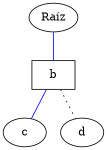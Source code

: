 graph nombre_del_diagrama {
     // Este atributo se aplica al diagrama en si mismo, y modifica el tamaño
     size="1,1";
     // El atributo label (etiqueta) puede usarse para modificar el título de un nodo
     a [label="Raíz"];
     // Este atributo cambia la forma del nodo b
     b [shape=box];
     // Se puede cambiar el tipo de línea que rodea a las figuras con los atributos color y style (estílo)
     a -- b -- c [color=blue];
     b -- d [style=dotted];
 }